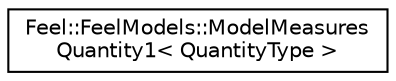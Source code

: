 digraph "Graphical Class Hierarchy"
{
 // LATEX_PDF_SIZE
  edge [fontname="Helvetica",fontsize="10",labelfontname="Helvetica",labelfontsize="10"];
  node [fontname="Helvetica",fontsize="10",shape=record];
  rankdir="LR";
  Node0 [label="Feel::FeelModels::ModelMeasures\lQuantity1\< QuantityType \>",height=0.2,width=0.4,color="black", fillcolor="white", style="filled",URL="$classFeel_1_1FeelModels_1_1ModelMeasuresQuantity1.html",tooltip=" "];
}
